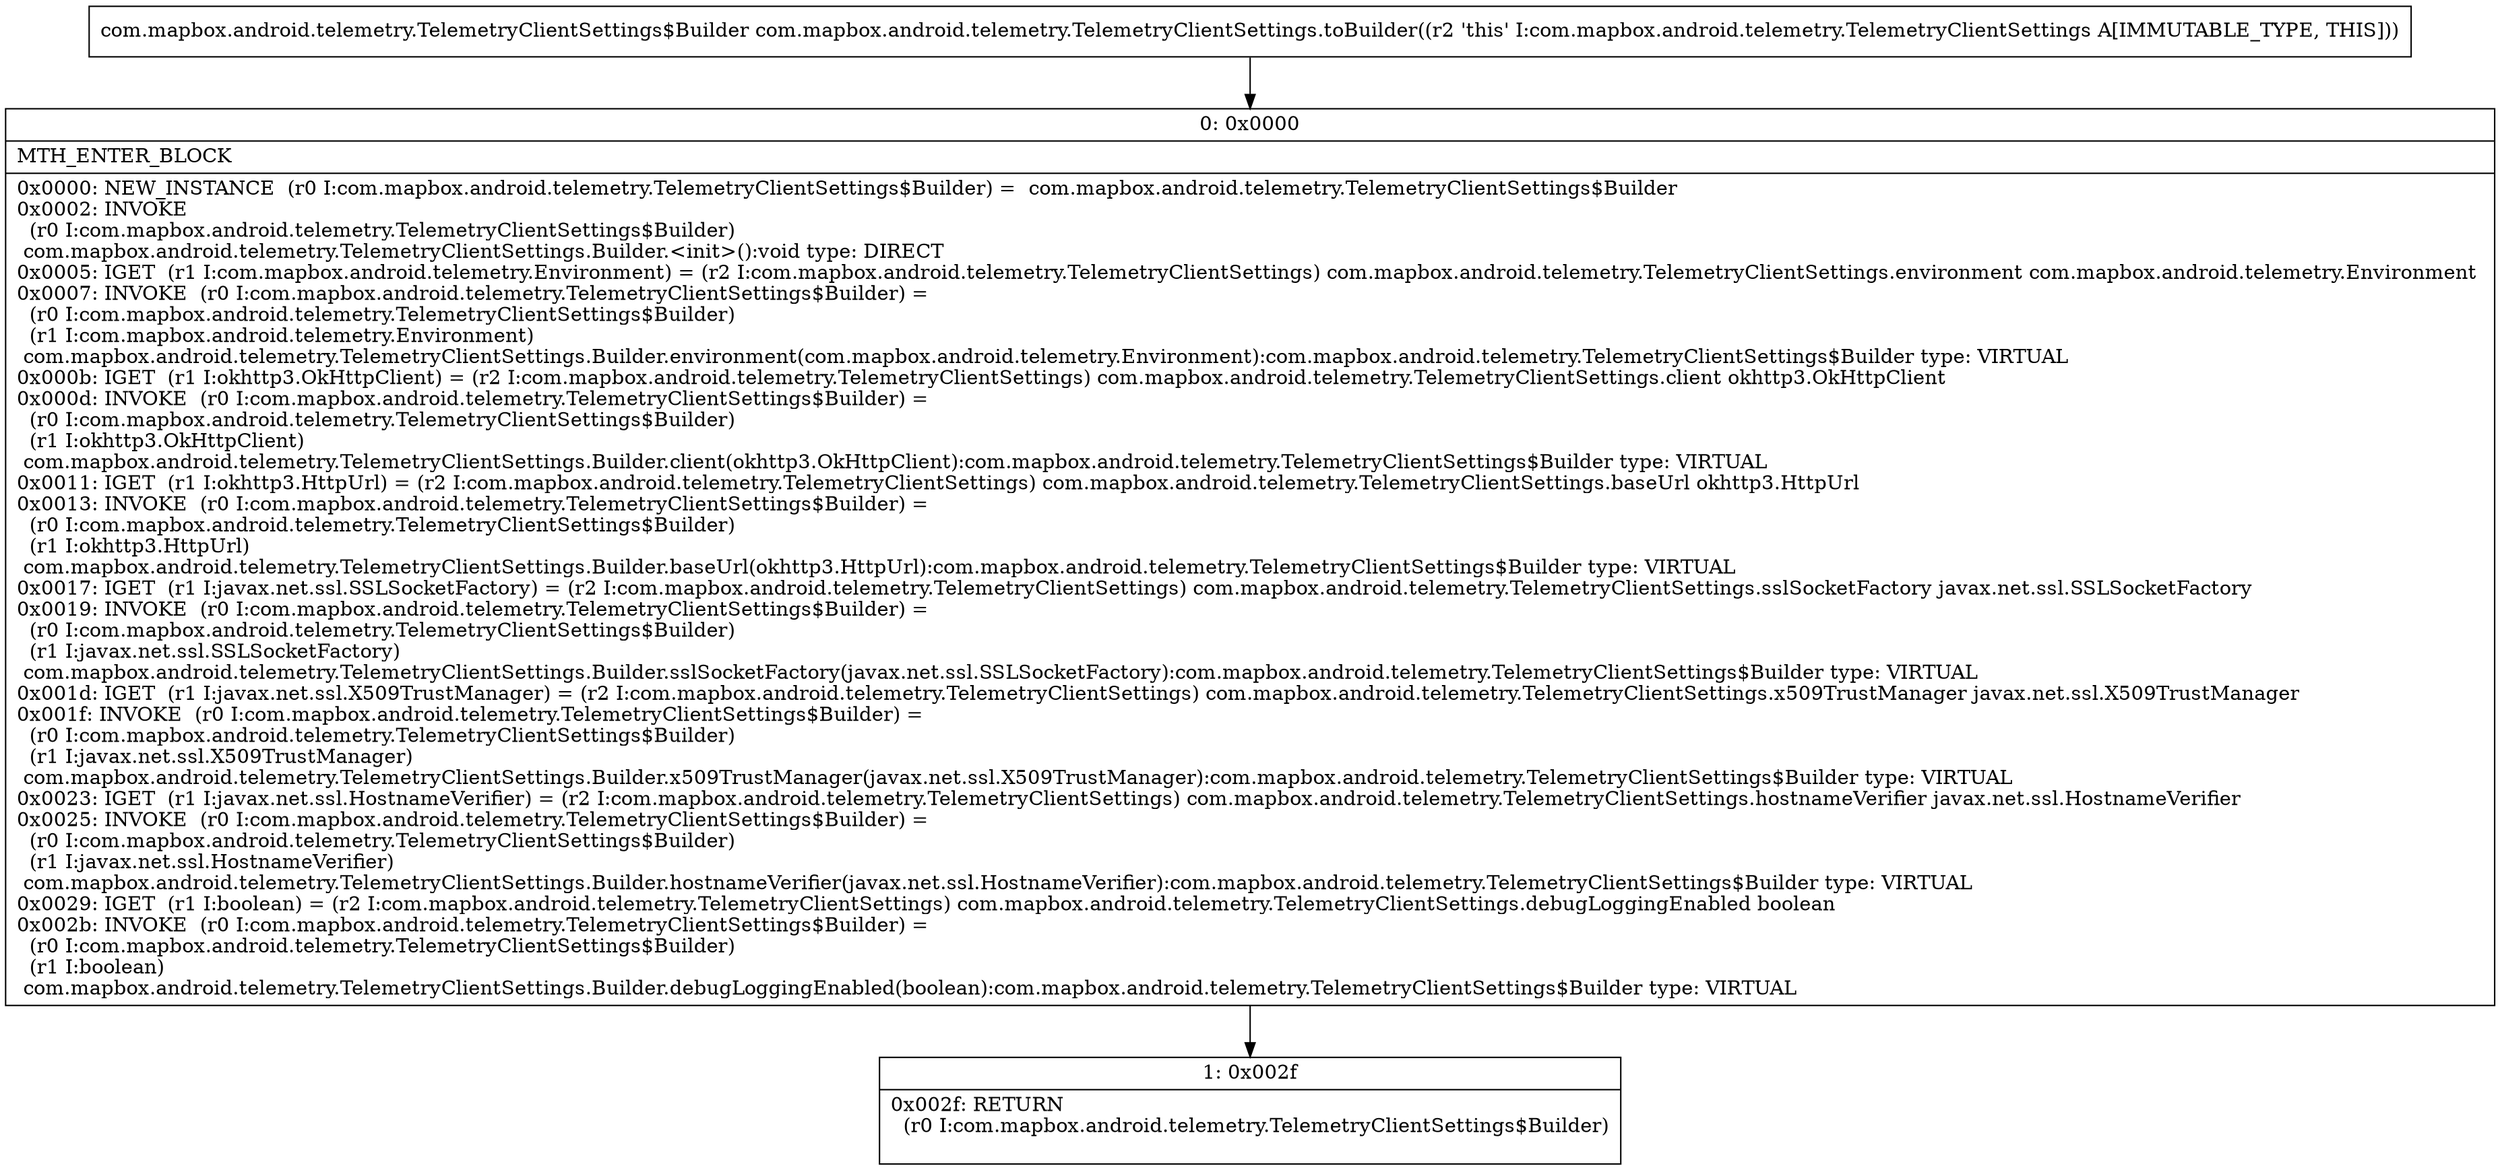 digraph "CFG forcom.mapbox.android.telemetry.TelemetryClientSettings.toBuilder()Lcom\/mapbox\/android\/telemetry\/TelemetryClientSettings$Builder;" {
Node_0 [shape=record,label="{0\:\ 0x0000|MTH_ENTER_BLOCK\l|0x0000: NEW_INSTANCE  (r0 I:com.mapbox.android.telemetry.TelemetryClientSettings$Builder) =  com.mapbox.android.telemetry.TelemetryClientSettings$Builder \l0x0002: INVOKE  \l  (r0 I:com.mapbox.android.telemetry.TelemetryClientSettings$Builder)\l com.mapbox.android.telemetry.TelemetryClientSettings.Builder.\<init\>():void type: DIRECT \l0x0005: IGET  (r1 I:com.mapbox.android.telemetry.Environment) = (r2 I:com.mapbox.android.telemetry.TelemetryClientSettings) com.mapbox.android.telemetry.TelemetryClientSettings.environment com.mapbox.android.telemetry.Environment \l0x0007: INVOKE  (r0 I:com.mapbox.android.telemetry.TelemetryClientSettings$Builder) = \l  (r0 I:com.mapbox.android.telemetry.TelemetryClientSettings$Builder)\l  (r1 I:com.mapbox.android.telemetry.Environment)\l com.mapbox.android.telemetry.TelemetryClientSettings.Builder.environment(com.mapbox.android.telemetry.Environment):com.mapbox.android.telemetry.TelemetryClientSettings$Builder type: VIRTUAL \l0x000b: IGET  (r1 I:okhttp3.OkHttpClient) = (r2 I:com.mapbox.android.telemetry.TelemetryClientSettings) com.mapbox.android.telemetry.TelemetryClientSettings.client okhttp3.OkHttpClient \l0x000d: INVOKE  (r0 I:com.mapbox.android.telemetry.TelemetryClientSettings$Builder) = \l  (r0 I:com.mapbox.android.telemetry.TelemetryClientSettings$Builder)\l  (r1 I:okhttp3.OkHttpClient)\l com.mapbox.android.telemetry.TelemetryClientSettings.Builder.client(okhttp3.OkHttpClient):com.mapbox.android.telemetry.TelemetryClientSettings$Builder type: VIRTUAL \l0x0011: IGET  (r1 I:okhttp3.HttpUrl) = (r2 I:com.mapbox.android.telemetry.TelemetryClientSettings) com.mapbox.android.telemetry.TelemetryClientSettings.baseUrl okhttp3.HttpUrl \l0x0013: INVOKE  (r0 I:com.mapbox.android.telemetry.TelemetryClientSettings$Builder) = \l  (r0 I:com.mapbox.android.telemetry.TelemetryClientSettings$Builder)\l  (r1 I:okhttp3.HttpUrl)\l com.mapbox.android.telemetry.TelemetryClientSettings.Builder.baseUrl(okhttp3.HttpUrl):com.mapbox.android.telemetry.TelemetryClientSettings$Builder type: VIRTUAL \l0x0017: IGET  (r1 I:javax.net.ssl.SSLSocketFactory) = (r2 I:com.mapbox.android.telemetry.TelemetryClientSettings) com.mapbox.android.telemetry.TelemetryClientSettings.sslSocketFactory javax.net.ssl.SSLSocketFactory \l0x0019: INVOKE  (r0 I:com.mapbox.android.telemetry.TelemetryClientSettings$Builder) = \l  (r0 I:com.mapbox.android.telemetry.TelemetryClientSettings$Builder)\l  (r1 I:javax.net.ssl.SSLSocketFactory)\l com.mapbox.android.telemetry.TelemetryClientSettings.Builder.sslSocketFactory(javax.net.ssl.SSLSocketFactory):com.mapbox.android.telemetry.TelemetryClientSettings$Builder type: VIRTUAL \l0x001d: IGET  (r1 I:javax.net.ssl.X509TrustManager) = (r2 I:com.mapbox.android.telemetry.TelemetryClientSettings) com.mapbox.android.telemetry.TelemetryClientSettings.x509TrustManager javax.net.ssl.X509TrustManager \l0x001f: INVOKE  (r0 I:com.mapbox.android.telemetry.TelemetryClientSettings$Builder) = \l  (r0 I:com.mapbox.android.telemetry.TelemetryClientSettings$Builder)\l  (r1 I:javax.net.ssl.X509TrustManager)\l com.mapbox.android.telemetry.TelemetryClientSettings.Builder.x509TrustManager(javax.net.ssl.X509TrustManager):com.mapbox.android.telemetry.TelemetryClientSettings$Builder type: VIRTUAL \l0x0023: IGET  (r1 I:javax.net.ssl.HostnameVerifier) = (r2 I:com.mapbox.android.telemetry.TelemetryClientSettings) com.mapbox.android.telemetry.TelemetryClientSettings.hostnameVerifier javax.net.ssl.HostnameVerifier \l0x0025: INVOKE  (r0 I:com.mapbox.android.telemetry.TelemetryClientSettings$Builder) = \l  (r0 I:com.mapbox.android.telemetry.TelemetryClientSettings$Builder)\l  (r1 I:javax.net.ssl.HostnameVerifier)\l com.mapbox.android.telemetry.TelemetryClientSettings.Builder.hostnameVerifier(javax.net.ssl.HostnameVerifier):com.mapbox.android.telemetry.TelemetryClientSettings$Builder type: VIRTUAL \l0x0029: IGET  (r1 I:boolean) = (r2 I:com.mapbox.android.telemetry.TelemetryClientSettings) com.mapbox.android.telemetry.TelemetryClientSettings.debugLoggingEnabled boolean \l0x002b: INVOKE  (r0 I:com.mapbox.android.telemetry.TelemetryClientSettings$Builder) = \l  (r0 I:com.mapbox.android.telemetry.TelemetryClientSettings$Builder)\l  (r1 I:boolean)\l com.mapbox.android.telemetry.TelemetryClientSettings.Builder.debugLoggingEnabled(boolean):com.mapbox.android.telemetry.TelemetryClientSettings$Builder type: VIRTUAL \l}"];
Node_1 [shape=record,label="{1\:\ 0x002f|0x002f: RETURN  \l  (r0 I:com.mapbox.android.telemetry.TelemetryClientSettings$Builder)\l \l}"];
MethodNode[shape=record,label="{com.mapbox.android.telemetry.TelemetryClientSettings$Builder com.mapbox.android.telemetry.TelemetryClientSettings.toBuilder((r2 'this' I:com.mapbox.android.telemetry.TelemetryClientSettings A[IMMUTABLE_TYPE, THIS])) }"];
MethodNode -> Node_0;
Node_0 -> Node_1;
}

